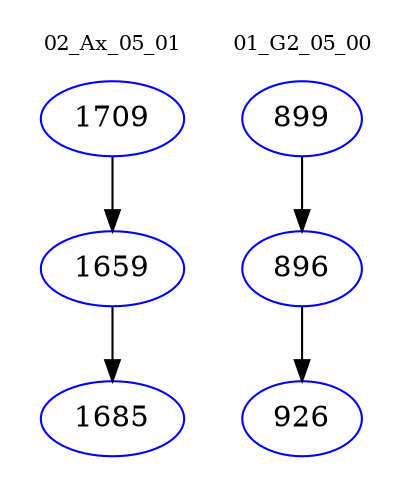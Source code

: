 digraph{
subgraph cluster_0 {
color = white
label = "02_Ax_05_01";
fontsize=10;
T0_1709 [label="1709", color="blue"]
T0_1709 -> T0_1659 [color="black"]
T0_1659 [label="1659", color="blue"]
T0_1659 -> T0_1685 [color="black"]
T0_1685 [label="1685", color="blue"]
}
subgraph cluster_1 {
color = white
label = "01_G2_05_00";
fontsize=10;
T1_899 [label="899", color="blue"]
T1_899 -> T1_896 [color="black"]
T1_896 [label="896", color="blue"]
T1_896 -> T1_926 [color="black"]
T1_926 [label="926", color="blue"]
}
}
